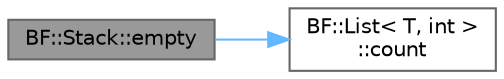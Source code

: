 digraph "BF::Stack::empty"
{
 // LATEX_PDF_SIZE
  bgcolor="transparent";
  edge [fontname=Helvetica,fontsize=10,labelfontname=Helvetica,labelfontsize=10];
  node [fontname=Helvetica,fontsize=10,shape=box,height=0.2,width=0.4];
  rankdir="LR";
  Node1 [id="Node000001",label="BF::Stack::empty",height=0.2,width=0.4,color="gray40", fillcolor="grey60", style="filled", fontcolor="black",tooltip=" "];
  Node1 -> Node2 [id="edge1_Node000001_Node000002",color="steelblue1",style="solid",tooltip=" "];
  Node2 [id="Node000002",label="BF::List\< T, int \>\l::count",height=0.2,width=0.4,color="grey40", fillcolor="white", style="filled",URL="$d1/de0/classBF_1_1List.html#a4c35450c6940f496cd64cc6538af1316",tooltip=" "];
}
